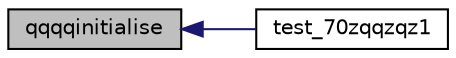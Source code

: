 digraph "qqqqinitialise"
{
  edge [fontname="Helvetica",fontsize="10",labelfontname="Helvetica",labelfontsize="10"];
  node [fontname="Helvetica",fontsize="10",shape=record];
  rankdir="LR";
  Node661 [label="qqqqinitialise",height=0.2,width=0.4,color="black", fillcolor="grey75", style="filled", fontcolor="black"];
  Node661 -> Node662 [dir="back",color="midnightblue",fontsize="10",style="solid",fontname="Helvetica"];
  Node662 [label="test_70zqqzqz1",height=0.2,width=0.4,color="black", fillcolor="white", style="filled",URL="$inszt__test_8c.html#a2468677fdcfee06080b03cfe87c7391b"];
}
